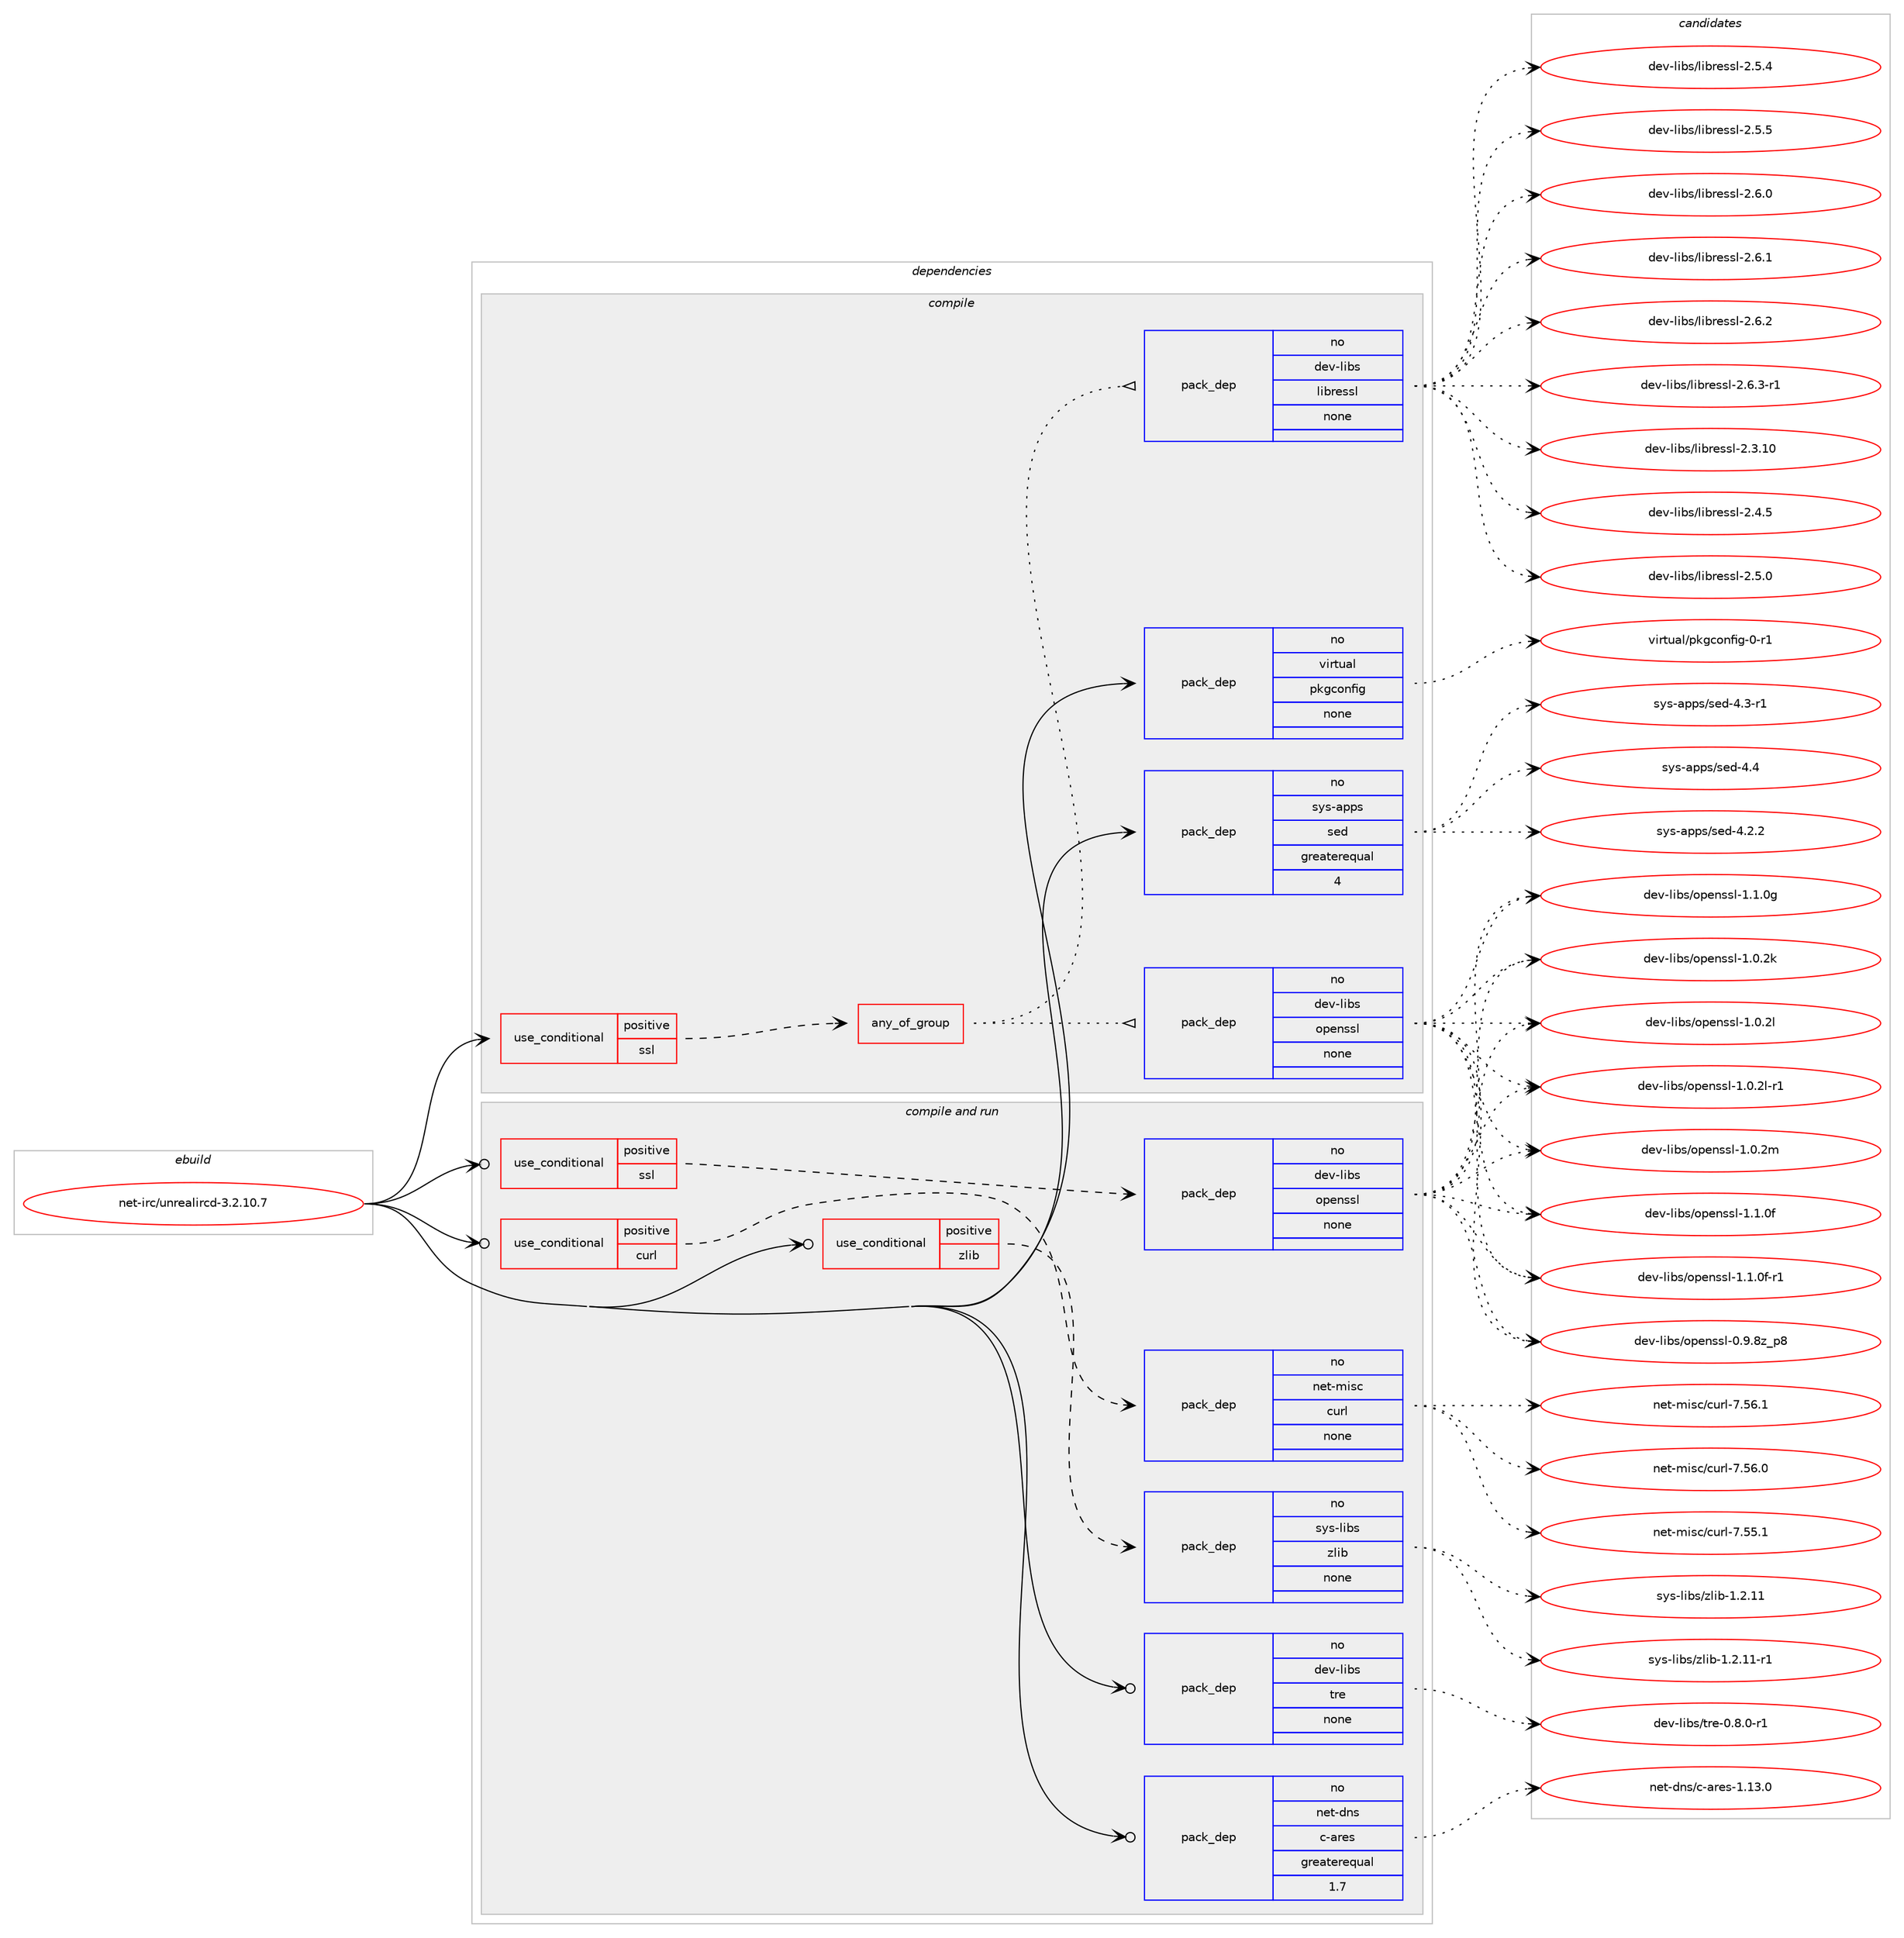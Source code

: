 digraph prolog {

# *************
# Graph options
# *************

newrank=true;
concentrate=true;
compound=true;
graph [rankdir=LR,fontname=Helvetica,fontsize=10,ranksep=1.5];#, ranksep=2.5, nodesep=0.2];
edge  [arrowhead=vee];
node  [fontname=Helvetica,fontsize=10];

# **********
# The ebuild
# **********

subgraph cluster_leftcol {
color=gray;
rank=same;
label=<<i>ebuild</i>>;
id [label="net-irc/unrealircd-3.2.10.7", color=red, width=4, href="../net-irc/unrealircd-3.2.10.7.svg"];
}

# ****************
# The dependencies
# ****************

subgraph cluster_midcol {
color=gray;
label=<<i>dependencies</i>>;
subgraph cluster_compile {
fillcolor="#eeeeee";
style=filled;
label=<<i>compile</i>>;
subgraph cond102740 {
dependency415233 [label=<<TABLE BORDER="0" CELLBORDER="1" CELLSPACING="0" CELLPADDING="4"><TR><TD ROWSPAN="3" CELLPADDING="10">use_conditional</TD></TR><TR><TD>positive</TD></TR><TR><TD>ssl</TD></TR></TABLE>>, shape=none, color=red];
subgraph any6703 {
dependency415234 [label=<<TABLE BORDER="0" CELLBORDER="1" CELLSPACING="0" CELLPADDING="4"><TR><TD CELLPADDING="10">any_of_group</TD></TR></TABLE>>, shape=none, color=red];subgraph pack305598 {
dependency415235 [label=<<TABLE BORDER="0" CELLBORDER="1" CELLSPACING="0" CELLPADDING="4" WIDTH="220"><TR><TD ROWSPAN="6" CELLPADDING="30">pack_dep</TD></TR><TR><TD WIDTH="110">no</TD></TR><TR><TD>dev-libs</TD></TR><TR><TD>openssl</TD></TR><TR><TD>none</TD></TR><TR><TD></TD></TR></TABLE>>, shape=none, color=blue];
}
dependency415234:e -> dependency415235:w [weight=20,style="dotted",arrowhead="oinv"];
subgraph pack305599 {
dependency415236 [label=<<TABLE BORDER="0" CELLBORDER="1" CELLSPACING="0" CELLPADDING="4" WIDTH="220"><TR><TD ROWSPAN="6" CELLPADDING="30">pack_dep</TD></TR><TR><TD WIDTH="110">no</TD></TR><TR><TD>dev-libs</TD></TR><TR><TD>libressl</TD></TR><TR><TD>none</TD></TR><TR><TD></TD></TR></TABLE>>, shape=none, color=blue];
}
dependency415234:e -> dependency415236:w [weight=20,style="dotted",arrowhead="oinv"];
}
dependency415233:e -> dependency415234:w [weight=20,style="dashed",arrowhead="vee"];
}
id:e -> dependency415233:w [weight=20,style="solid",arrowhead="vee"];
subgraph pack305600 {
dependency415237 [label=<<TABLE BORDER="0" CELLBORDER="1" CELLSPACING="0" CELLPADDING="4" WIDTH="220"><TR><TD ROWSPAN="6" CELLPADDING="30">pack_dep</TD></TR><TR><TD WIDTH="110">no</TD></TR><TR><TD>sys-apps</TD></TR><TR><TD>sed</TD></TR><TR><TD>greaterequal</TD></TR><TR><TD>4</TD></TR></TABLE>>, shape=none, color=blue];
}
id:e -> dependency415237:w [weight=20,style="solid",arrowhead="vee"];
subgraph pack305601 {
dependency415238 [label=<<TABLE BORDER="0" CELLBORDER="1" CELLSPACING="0" CELLPADDING="4" WIDTH="220"><TR><TD ROWSPAN="6" CELLPADDING="30">pack_dep</TD></TR><TR><TD WIDTH="110">no</TD></TR><TR><TD>virtual</TD></TR><TR><TD>pkgconfig</TD></TR><TR><TD>none</TD></TR><TR><TD></TD></TR></TABLE>>, shape=none, color=blue];
}
id:e -> dependency415238:w [weight=20,style="solid",arrowhead="vee"];
}
subgraph cluster_compileandrun {
fillcolor="#eeeeee";
style=filled;
label=<<i>compile and run</i>>;
subgraph cond102741 {
dependency415239 [label=<<TABLE BORDER="0" CELLBORDER="1" CELLSPACING="0" CELLPADDING="4"><TR><TD ROWSPAN="3" CELLPADDING="10">use_conditional</TD></TR><TR><TD>positive</TD></TR><TR><TD>curl</TD></TR></TABLE>>, shape=none, color=red];
subgraph pack305602 {
dependency415240 [label=<<TABLE BORDER="0" CELLBORDER="1" CELLSPACING="0" CELLPADDING="4" WIDTH="220"><TR><TD ROWSPAN="6" CELLPADDING="30">pack_dep</TD></TR><TR><TD WIDTH="110">no</TD></TR><TR><TD>net-misc</TD></TR><TR><TD>curl</TD></TR><TR><TD>none</TD></TR><TR><TD></TD></TR></TABLE>>, shape=none, color=blue];
}
dependency415239:e -> dependency415240:w [weight=20,style="dashed",arrowhead="vee"];
}
id:e -> dependency415239:w [weight=20,style="solid",arrowhead="odotvee"];
subgraph cond102742 {
dependency415241 [label=<<TABLE BORDER="0" CELLBORDER="1" CELLSPACING="0" CELLPADDING="4"><TR><TD ROWSPAN="3" CELLPADDING="10">use_conditional</TD></TR><TR><TD>positive</TD></TR><TR><TD>ssl</TD></TR></TABLE>>, shape=none, color=red];
subgraph pack305603 {
dependency415242 [label=<<TABLE BORDER="0" CELLBORDER="1" CELLSPACING="0" CELLPADDING="4" WIDTH="220"><TR><TD ROWSPAN="6" CELLPADDING="30">pack_dep</TD></TR><TR><TD WIDTH="110">no</TD></TR><TR><TD>dev-libs</TD></TR><TR><TD>openssl</TD></TR><TR><TD>none</TD></TR><TR><TD></TD></TR></TABLE>>, shape=none, color=blue];
}
dependency415241:e -> dependency415242:w [weight=20,style="dashed",arrowhead="vee"];
}
id:e -> dependency415241:w [weight=20,style="solid",arrowhead="odotvee"];
subgraph cond102743 {
dependency415243 [label=<<TABLE BORDER="0" CELLBORDER="1" CELLSPACING="0" CELLPADDING="4"><TR><TD ROWSPAN="3" CELLPADDING="10">use_conditional</TD></TR><TR><TD>positive</TD></TR><TR><TD>zlib</TD></TR></TABLE>>, shape=none, color=red];
subgraph pack305604 {
dependency415244 [label=<<TABLE BORDER="0" CELLBORDER="1" CELLSPACING="0" CELLPADDING="4" WIDTH="220"><TR><TD ROWSPAN="6" CELLPADDING="30">pack_dep</TD></TR><TR><TD WIDTH="110">no</TD></TR><TR><TD>sys-libs</TD></TR><TR><TD>zlib</TD></TR><TR><TD>none</TD></TR><TR><TD></TD></TR></TABLE>>, shape=none, color=blue];
}
dependency415243:e -> dependency415244:w [weight=20,style="dashed",arrowhead="vee"];
}
id:e -> dependency415243:w [weight=20,style="solid",arrowhead="odotvee"];
subgraph pack305605 {
dependency415245 [label=<<TABLE BORDER="0" CELLBORDER="1" CELLSPACING="0" CELLPADDING="4" WIDTH="220"><TR><TD ROWSPAN="6" CELLPADDING="30">pack_dep</TD></TR><TR><TD WIDTH="110">no</TD></TR><TR><TD>dev-libs</TD></TR><TR><TD>tre</TD></TR><TR><TD>none</TD></TR><TR><TD></TD></TR></TABLE>>, shape=none, color=blue];
}
id:e -> dependency415245:w [weight=20,style="solid",arrowhead="odotvee"];
subgraph pack305606 {
dependency415246 [label=<<TABLE BORDER="0" CELLBORDER="1" CELLSPACING="0" CELLPADDING="4" WIDTH="220"><TR><TD ROWSPAN="6" CELLPADDING="30">pack_dep</TD></TR><TR><TD WIDTH="110">no</TD></TR><TR><TD>net-dns</TD></TR><TR><TD>c-ares</TD></TR><TR><TD>greaterequal</TD></TR><TR><TD>1.7</TD></TR></TABLE>>, shape=none, color=blue];
}
id:e -> dependency415246:w [weight=20,style="solid",arrowhead="odotvee"];
}
subgraph cluster_run {
fillcolor="#eeeeee";
style=filled;
label=<<i>run</i>>;
}
}

# **************
# The candidates
# **************

subgraph cluster_choices {
rank=same;
color=gray;
label=<<i>candidates</i>>;

subgraph choice305598 {
color=black;
nodesep=1;
choice1001011184510810598115471111121011101151151084548465746561229511256 [label="dev-libs/openssl-0.9.8z_p8", color=red, width=4,href="../dev-libs/openssl-0.9.8z_p8.svg"];
choice100101118451081059811547111112101110115115108454946484650107 [label="dev-libs/openssl-1.0.2k", color=red, width=4,href="../dev-libs/openssl-1.0.2k.svg"];
choice100101118451081059811547111112101110115115108454946484650108 [label="dev-libs/openssl-1.0.2l", color=red, width=4,href="../dev-libs/openssl-1.0.2l.svg"];
choice1001011184510810598115471111121011101151151084549464846501084511449 [label="dev-libs/openssl-1.0.2l-r1", color=red, width=4,href="../dev-libs/openssl-1.0.2l-r1.svg"];
choice100101118451081059811547111112101110115115108454946484650109 [label="dev-libs/openssl-1.0.2m", color=red, width=4,href="../dev-libs/openssl-1.0.2m.svg"];
choice100101118451081059811547111112101110115115108454946494648102 [label="dev-libs/openssl-1.1.0f", color=red, width=4,href="../dev-libs/openssl-1.1.0f.svg"];
choice1001011184510810598115471111121011101151151084549464946481024511449 [label="dev-libs/openssl-1.1.0f-r1", color=red, width=4,href="../dev-libs/openssl-1.1.0f-r1.svg"];
choice100101118451081059811547111112101110115115108454946494648103 [label="dev-libs/openssl-1.1.0g", color=red, width=4,href="../dev-libs/openssl-1.1.0g.svg"];
dependency415235:e -> choice1001011184510810598115471111121011101151151084548465746561229511256:w [style=dotted,weight="100"];
dependency415235:e -> choice100101118451081059811547111112101110115115108454946484650107:w [style=dotted,weight="100"];
dependency415235:e -> choice100101118451081059811547111112101110115115108454946484650108:w [style=dotted,weight="100"];
dependency415235:e -> choice1001011184510810598115471111121011101151151084549464846501084511449:w [style=dotted,weight="100"];
dependency415235:e -> choice100101118451081059811547111112101110115115108454946484650109:w [style=dotted,weight="100"];
dependency415235:e -> choice100101118451081059811547111112101110115115108454946494648102:w [style=dotted,weight="100"];
dependency415235:e -> choice1001011184510810598115471111121011101151151084549464946481024511449:w [style=dotted,weight="100"];
dependency415235:e -> choice100101118451081059811547111112101110115115108454946494648103:w [style=dotted,weight="100"];
}
subgraph choice305599 {
color=black;
nodesep=1;
choice1001011184510810598115471081059811410111511510845504651464948 [label="dev-libs/libressl-2.3.10", color=red, width=4,href="../dev-libs/libressl-2.3.10.svg"];
choice10010111845108105981154710810598114101115115108455046524653 [label="dev-libs/libressl-2.4.5", color=red, width=4,href="../dev-libs/libressl-2.4.5.svg"];
choice10010111845108105981154710810598114101115115108455046534648 [label="dev-libs/libressl-2.5.0", color=red, width=4,href="../dev-libs/libressl-2.5.0.svg"];
choice10010111845108105981154710810598114101115115108455046534652 [label="dev-libs/libressl-2.5.4", color=red, width=4,href="../dev-libs/libressl-2.5.4.svg"];
choice10010111845108105981154710810598114101115115108455046534653 [label="dev-libs/libressl-2.5.5", color=red, width=4,href="../dev-libs/libressl-2.5.5.svg"];
choice10010111845108105981154710810598114101115115108455046544648 [label="dev-libs/libressl-2.6.0", color=red, width=4,href="../dev-libs/libressl-2.6.0.svg"];
choice10010111845108105981154710810598114101115115108455046544649 [label="dev-libs/libressl-2.6.1", color=red, width=4,href="../dev-libs/libressl-2.6.1.svg"];
choice10010111845108105981154710810598114101115115108455046544650 [label="dev-libs/libressl-2.6.2", color=red, width=4,href="../dev-libs/libressl-2.6.2.svg"];
choice100101118451081059811547108105981141011151151084550465446514511449 [label="dev-libs/libressl-2.6.3-r1", color=red, width=4,href="../dev-libs/libressl-2.6.3-r1.svg"];
dependency415236:e -> choice1001011184510810598115471081059811410111511510845504651464948:w [style=dotted,weight="100"];
dependency415236:e -> choice10010111845108105981154710810598114101115115108455046524653:w [style=dotted,weight="100"];
dependency415236:e -> choice10010111845108105981154710810598114101115115108455046534648:w [style=dotted,weight="100"];
dependency415236:e -> choice10010111845108105981154710810598114101115115108455046534652:w [style=dotted,weight="100"];
dependency415236:e -> choice10010111845108105981154710810598114101115115108455046534653:w [style=dotted,weight="100"];
dependency415236:e -> choice10010111845108105981154710810598114101115115108455046544648:w [style=dotted,weight="100"];
dependency415236:e -> choice10010111845108105981154710810598114101115115108455046544649:w [style=dotted,weight="100"];
dependency415236:e -> choice10010111845108105981154710810598114101115115108455046544650:w [style=dotted,weight="100"];
dependency415236:e -> choice100101118451081059811547108105981141011151151084550465446514511449:w [style=dotted,weight="100"];
}
subgraph choice305600 {
color=black;
nodesep=1;
choice115121115459711211211547115101100455246504650 [label="sys-apps/sed-4.2.2", color=red, width=4,href="../sys-apps/sed-4.2.2.svg"];
choice115121115459711211211547115101100455246514511449 [label="sys-apps/sed-4.3-r1", color=red, width=4,href="../sys-apps/sed-4.3-r1.svg"];
choice11512111545971121121154711510110045524652 [label="sys-apps/sed-4.4", color=red, width=4,href="../sys-apps/sed-4.4.svg"];
dependency415237:e -> choice115121115459711211211547115101100455246504650:w [style=dotted,weight="100"];
dependency415237:e -> choice115121115459711211211547115101100455246514511449:w [style=dotted,weight="100"];
dependency415237:e -> choice11512111545971121121154711510110045524652:w [style=dotted,weight="100"];
}
subgraph choice305601 {
color=black;
nodesep=1;
choice11810511411611797108471121071039911111010210510345484511449 [label="virtual/pkgconfig-0-r1", color=red, width=4,href="../virtual/pkgconfig-0-r1.svg"];
dependency415238:e -> choice11810511411611797108471121071039911111010210510345484511449:w [style=dotted,weight="100"];
}
subgraph choice305602 {
color=black;
nodesep=1;
choice1101011164510910511599479911711410845554653534649 [label="net-misc/curl-7.55.1", color=red, width=4,href="../net-misc/curl-7.55.1.svg"];
choice1101011164510910511599479911711410845554653544648 [label="net-misc/curl-7.56.0", color=red, width=4,href="../net-misc/curl-7.56.0.svg"];
choice1101011164510910511599479911711410845554653544649 [label="net-misc/curl-7.56.1", color=red, width=4,href="../net-misc/curl-7.56.1.svg"];
dependency415240:e -> choice1101011164510910511599479911711410845554653534649:w [style=dotted,weight="100"];
dependency415240:e -> choice1101011164510910511599479911711410845554653544648:w [style=dotted,weight="100"];
dependency415240:e -> choice1101011164510910511599479911711410845554653544649:w [style=dotted,weight="100"];
}
subgraph choice305603 {
color=black;
nodesep=1;
choice1001011184510810598115471111121011101151151084548465746561229511256 [label="dev-libs/openssl-0.9.8z_p8", color=red, width=4,href="../dev-libs/openssl-0.9.8z_p8.svg"];
choice100101118451081059811547111112101110115115108454946484650107 [label="dev-libs/openssl-1.0.2k", color=red, width=4,href="../dev-libs/openssl-1.0.2k.svg"];
choice100101118451081059811547111112101110115115108454946484650108 [label="dev-libs/openssl-1.0.2l", color=red, width=4,href="../dev-libs/openssl-1.0.2l.svg"];
choice1001011184510810598115471111121011101151151084549464846501084511449 [label="dev-libs/openssl-1.0.2l-r1", color=red, width=4,href="../dev-libs/openssl-1.0.2l-r1.svg"];
choice100101118451081059811547111112101110115115108454946484650109 [label="dev-libs/openssl-1.0.2m", color=red, width=4,href="../dev-libs/openssl-1.0.2m.svg"];
choice100101118451081059811547111112101110115115108454946494648102 [label="dev-libs/openssl-1.1.0f", color=red, width=4,href="../dev-libs/openssl-1.1.0f.svg"];
choice1001011184510810598115471111121011101151151084549464946481024511449 [label="dev-libs/openssl-1.1.0f-r1", color=red, width=4,href="../dev-libs/openssl-1.1.0f-r1.svg"];
choice100101118451081059811547111112101110115115108454946494648103 [label="dev-libs/openssl-1.1.0g", color=red, width=4,href="../dev-libs/openssl-1.1.0g.svg"];
dependency415242:e -> choice1001011184510810598115471111121011101151151084548465746561229511256:w [style=dotted,weight="100"];
dependency415242:e -> choice100101118451081059811547111112101110115115108454946484650107:w [style=dotted,weight="100"];
dependency415242:e -> choice100101118451081059811547111112101110115115108454946484650108:w [style=dotted,weight="100"];
dependency415242:e -> choice1001011184510810598115471111121011101151151084549464846501084511449:w [style=dotted,weight="100"];
dependency415242:e -> choice100101118451081059811547111112101110115115108454946484650109:w [style=dotted,weight="100"];
dependency415242:e -> choice100101118451081059811547111112101110115115108454946494648102:w [style=dotted,weight="100"];
dependency415242:e -> choice1001011184510810598115471111121011101151151084549464946481024511449:w [style=dotted,weight="100"];
dependency415242:e -> choice100101118451081059811547111112101110115115108454946494648103:w [style=dotted,weight="100"];
}
subgraph choice305604 {
color=black;
nodesep=1;
choice1151211154510810598115471221081059845494650464949 [label="sys-libs/zlib-1.2.11", color=red, width=4,href="../sys-libs/zlib-1.2.11.svg"];
choice11512111545108105981154712210810598454946504649494511449 [label="sys-libs/zlib-1.2.11-r1", color=red, width=4,href="../sys-libs/zlib-1.2.11-r1.svg"];
dependency415244:e -> choice1151211154510810598115471221081059845494650464949:w [style=dotted,weight="100"];
dependency415244:e -> choice11512111545108105981154712210810598454946504649494511449:w [style=dotted,weight="100"];
}
subgraph choice305605 {
color=black;
nodesep=1;
choice1001011184510810598115471161141014548465646484511449 [label="dev-libs/tre-0.8.0-r1", color=red, width=4,href="../dev-libs/tre-0.8.0-r1.svg"];
dependency415245:e -> choice1001011184510810598115471161141014548465646484511449:w [style=dotted,weight="100"];
}
subgraph choice305606 {
color=black;
nodesep=1;
choice110101116451001101154799459711410111545494649514648 [label="net-dns/c-ares-1.13.0", color=red, width=4,href="../net-dns/c-ares-1.13.0.svg"];
dependency415246:e -> choice110101116451001101154799459711410111545494649514648:w [style=dotted,weight="100"];
}
}

}
